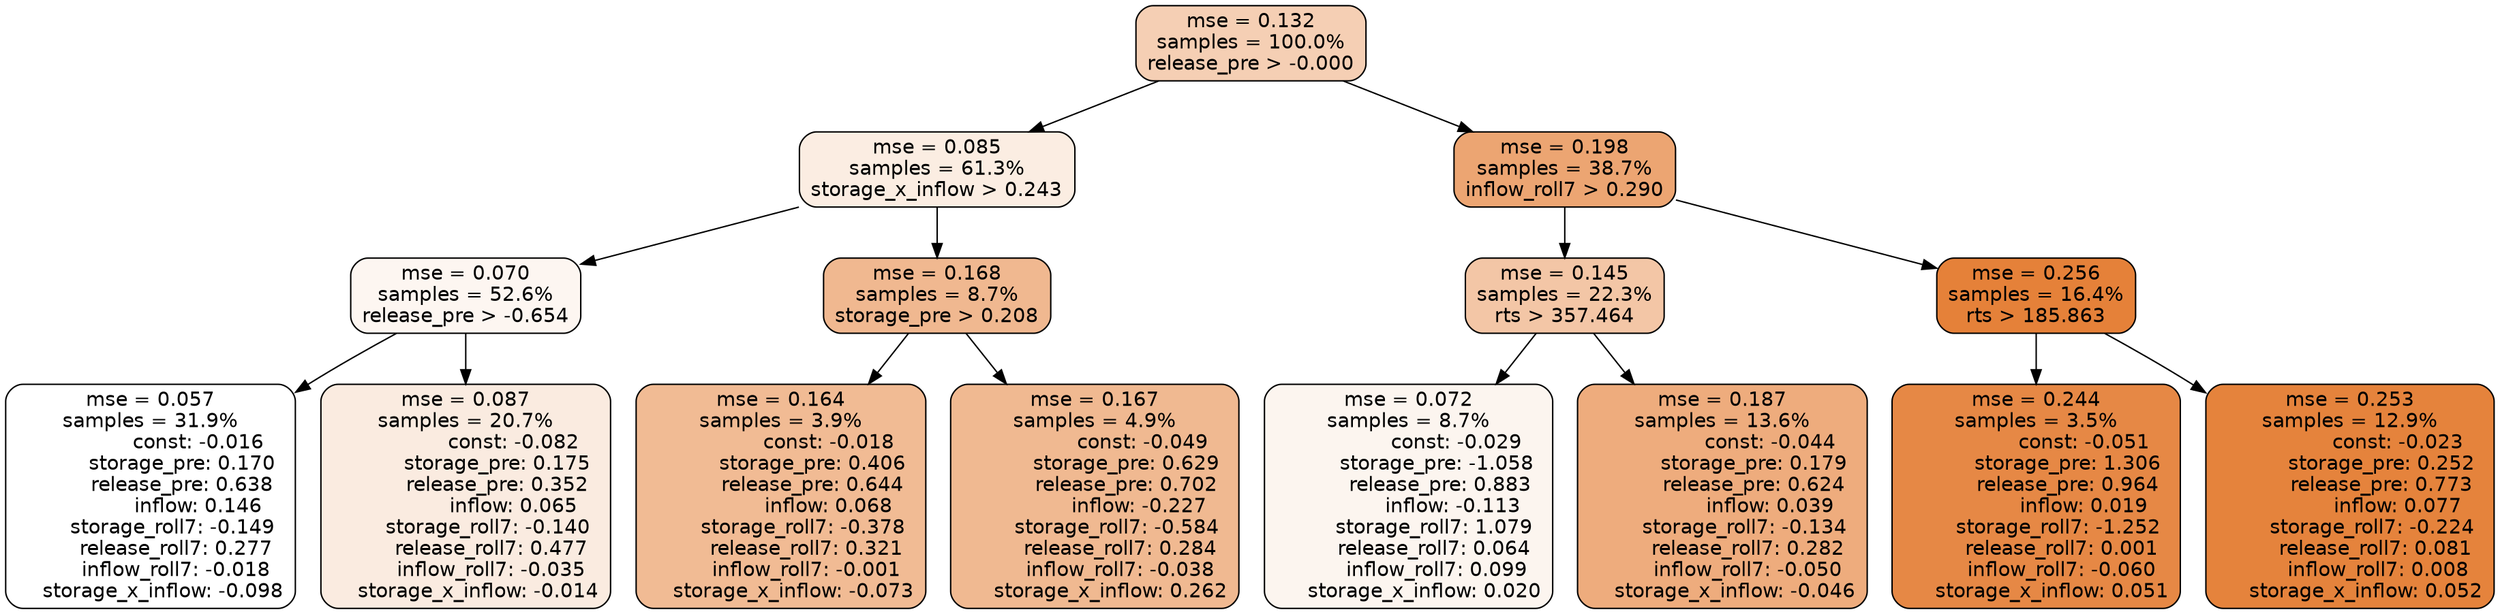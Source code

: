 digraph tree {
node [shape=rectangle, style="filled, rounded", color="black", fontname=helvetica] ;
edge [fontname=helvetica] ;
	"0" [label="mse = 0.132
samples = 100.0%
release_pre > -0.000", fillcolor="#f5cfb4"]
	"1" [label="mse = 0.085
samples = 61.3%
storage_x_inflow > 0.243", fillcolor="#fbede2"]
	"8" [label="mse = 0.198
samples = 38.7%
inflow_roll7 > 0.290", fillcolor="#eca572"]
	"2" [label="mse = 0.070
samples = 52.6%
release_pre > -0.654", fillcolor="#fdf6f1"]
	"5" [label="mse = 0.168
samples = 8.7%
storage_pre > 0.208", fillcolor="#f0b890"]
	"9" [label="mse = 0.145
samples = 22.3%
rts > 357.464", fillcolor="#f3c6a6"]
	"12" [label="mse = 0.256
samples = 16.4%
rts > 185.863", fillcolor="#e58139"]
	"4" [label="mse = 0.057
samples = 31.9%
               const: -0.016
          storage_pre: 0.170
          release_pre: 0.638
               inflow: 0.146
       storage_roll7: -0.149
        release_roll7: 0.277
        inflow_roll7: -0.018
    storage_x_inflow: -0.098", fillcolor="#ffffff"]
	"3" [label="mse = 0.087
samples = 20.7%
               const: -0.082
          storage_pre: 0.175
          release_pre: 0.352
               inflow: 0.065
       storage_roll7: -0.140
        release_roll7: 0.477
        inflow_roll7: -0.035
    storage_x_inflow: -0.014", fillcolor="#faebe0"]
	"6" [label="mse = 0.164
samples = 3.9%
               const: -0.018
          storage_pre: 0.406
          release_pre: 0.644
               inflow: 0.068
       storage_roll7: -0.378
        release_roll7: 0.321
        inflow_roll7: -0.001
    storage_x_inflow: -0.073", fillcolor="#f1bb94"]
	"7" [label="mse = 0.167
samples = 4.9%
               const: -0.049
          storage_pre: 0.629
          release_pre: 0.702
              inflow: -0.227
       storage_roll7: -0.584
        release_roll7: 0.284
        inflow_roll7: -0.038
     storage_x_inflow: 0.262", fillcolor="#f0b991"]
	"11" [label="mse = 0.072
samples = 8.7%
               const: -0.029
         storage_pre: -1.058
          release_pre: 0.883
              inflow: -0.113
        storage_roll7: 1.079
        release_roll7: 0.064
         inflow_roll7: 0.099
     storage_x_inflow: 0.020", fillcolor="#fcf5ef"]
	"10" [label="mse = 0.187
samples = 13.6%
               const: -0.044
          storage_pre: 0.179
          release_pre: 0.624
               inflow: 0.039
       storage_roll7: -0.134
        release_roll7: 0.282
        inflow_roll7: -0.050
    storage_x_inflow: -0.046", fillcolor="#eeac7d"]
	"14" [label="mse = 0.244
samples = 3.5%
               const: -0.051
          storage_pre: 1.306
          release_pre: 0.964
               inflow: 0.019
       storage_roll7: -1.252
        release_roll7: 0.001
        inflow_roll7: -0.060
     storage_x_inflow: 0.051", fillcolor="#e68845"]
	"13" [label="mse = 0.253
samples = 12.9%
               const: -0.023
          storage_pre: 0.252
          release_pre: 0.773
               inflow: 0.077
       storage_roll7: -0.224
        release_roll7: 0.081
         inflow_roll7: 0.008
     storage_x_inflow: 0.052", fillcolor="#e5833c"]

	"0" -> "1"
	"0" -> "8"
	"1" -> "2"
	"1" -> "5"
	"8" -> "9"
	"8" -> "12"
	"2" -> "3"
	"2" -> "4"
	"5" -> "6"
	"5" -> "7"
	"9" -> "10"
	"9" -> "11"
	"12" -> "13"
	"12" -> "14"
}